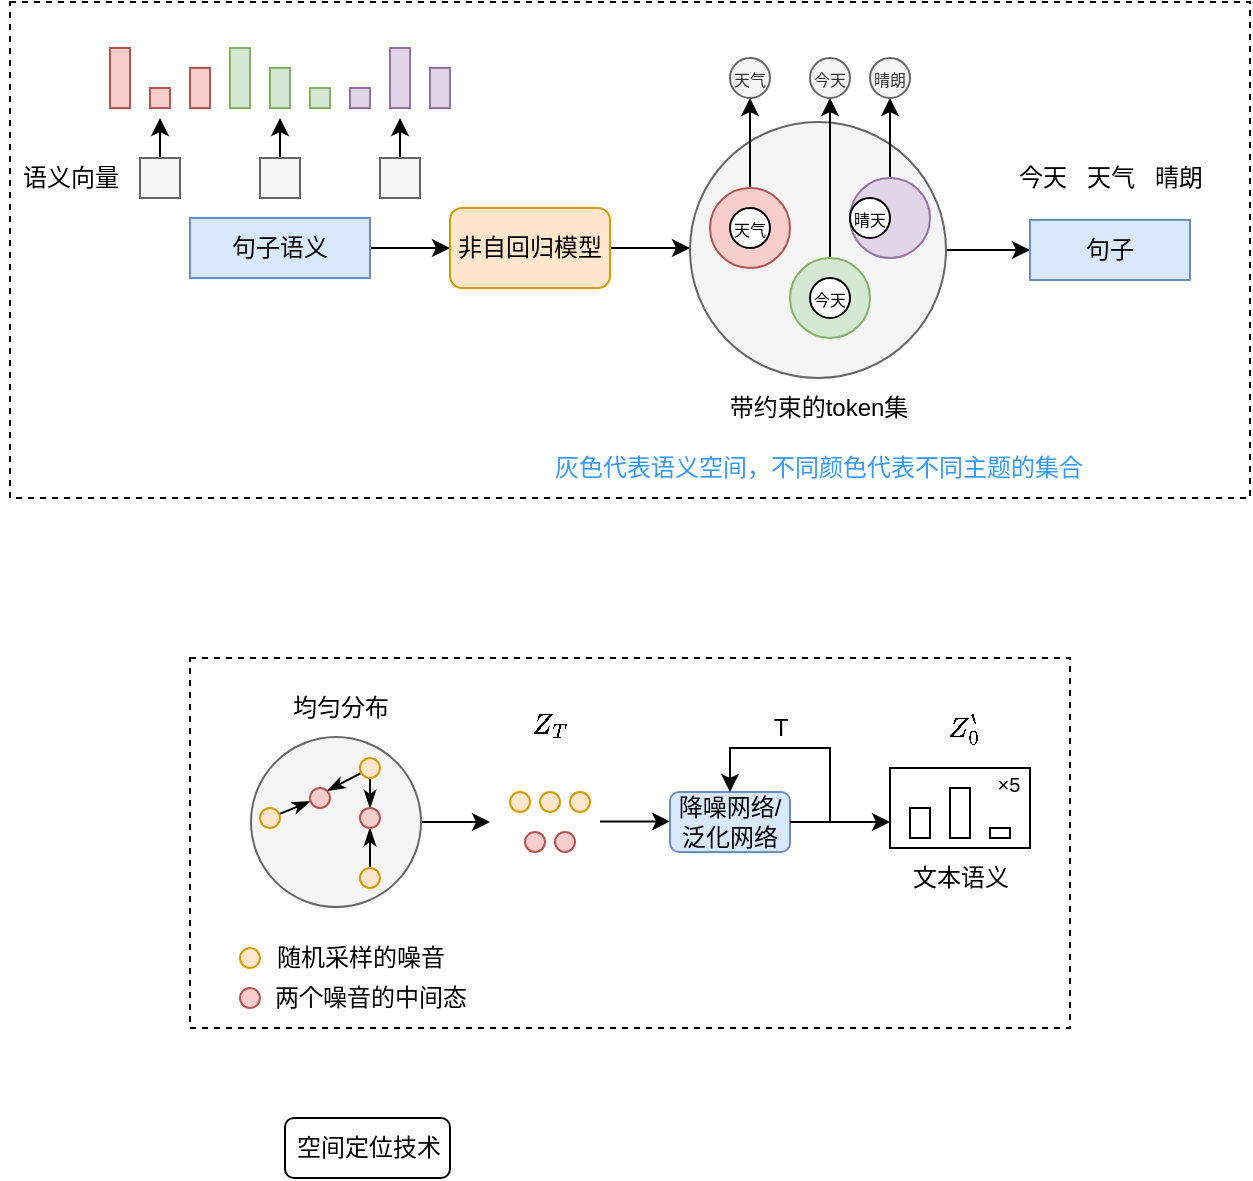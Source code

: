<mxfile version="22.1.11" type="github">
  <diagram id="4fPpH7xEawf0aa1dmbMA" name="第 1 页">
    <mxGraphModel dx="1386" dy="317" grid="1" gridSize="10" guides="1" tooltips="1" connect="1" arrows="1" fold="1" page="1" pageScale="1" pageWidth="827" pageHeight="1169" math="1" shadow="0">
      <root>
        <mxCell id="0" />
        <mxCell id="1" parent="0" />
        <mxCell id="B4wExWWX4ZR2XhvDZzct-127" value="" style="rounded=0;whiteSpace=wrap;html=1;dashed=1;" vertex="1" parent="1">
          <mxGeometry x="-610" y="640" width="440" height="185" as="geometry" />
        </mxCell>
        <mxCell id="B4wExWWX4ZR2XhvDZzct-125" value="" style="rounded=0;whiteSpace=wrap;html=1;" vertex="1" parent="1">
          <mxGeometry x="-260" y="695" width="70" height="40" as="geometry" />
        </mxCell>
        <mxCell id="B4wExWWX4ZR2XhvDZzct-76" value="" style="rounded=0;whiteSpace=wrap;html=1;dashed=1;" vertex="1" parent="1">
          <mxGeometry x="-700" y="312" width="620" height="248" as="geometry" />
        </mxCell>
        <mxCell id="B4wExWWX4ZR2XhvDZzct-48" style="edgeStyle=orthogonalEdgeStyle;rounded=0;orthogonalLoop=1;jettySize=auto;html=1;entryX=0;entryY=0.5;entryDx=0;entryDy=0;" edge="1" parent="1" source="B4wExWWX4ZR2XhvDZzct-20" target="B4wExWWX4ZR2XhvDZzct-26">
          <mxGeometry relative="1" as="geometry" />
        </mxCell>
        <mxCell id="B4wExWWX4ZR2XhvDZzct-20" value="" style="ellipse;whiteSpace=wrap;html=1;aspect=fixed;fillColor=#f5f5f5;fontColor=#333333;strokeColor=#666666;" vertex="1" parent="1">
          <mxGeometry x="-360" y="372" width="128" height="128" as="geometry" />
        </mxCell>
        <mxCell id="B4wExWWX4ZR2XhvDZzct-49" style="edgeStyle=orthogonalEdgeStyle;rounded=0;orthogonalLoop=1;jettySize=auto;html=1;entryX=0.5;entryY=1;entryDx=0;entryDy=0;" edge="1" parent="1" source="B4wExWWX4ZR2XhvDZzct-46" target="B4wExWWX4ZR2XhvDZzct-51">
          <mxGeometry relative="1" as="geometry">
            <mxPoint x="-280" y="360" as="targetPoint" />
          </mxGeometry>
        </mxCell>
        <mxCell id="B4wExWWX4ZR2XhvDZzct-46" value="" style="ellipse;whiteSpace=wrap;html=1;aspect=fixed;fillColor=#e1d5e7;strokeColor=#9673a6;" vertex="1" parent="1">
          <mxGeometry x="-280" y="400" width="40" height="40" as="geometry" />
        </mxCell>
        <mxCell id="B4wExWWX4ZR2XhvDZzct-52" style="edgeStyle=orthogonalEdgeStyle;rounded=0;orthogonalLoop=1;jettySize=auto;html=1;" edge="1" parent="1" source="B4wExWWX4ZR2XhvDZzct-45">
          <mxGeometry relative="1" as="geometry">
            <mxPoint x="-290" y="360" as="targetPoint" />
          </mxGeometry>
        </mxCell>
        <mxCell id="B4wExWWX4ZR2XhvDZzct-45" value="" style="ellipse;whiteSpace=wrap;html=1;aspect=fixed;fillColor=#d5e8d4;strokeColor=#82b366;" vertex="1" parent="1">
          <mxGeometry x="-310" y="440" width="40" height="40" as="geometry" />
        </mxCell>
        <mxCell id="B4wExWWX4ZR2XhvDZzct-53" style="edgeStyle=orthogonalEdgeStyle;rounded=0;orthogonalLoop=1;jettySize=auto;html=1;" edge="1" parent="1" source="B4wExWWX4ZR2XhvDZzct-44">
          <mxGeometry relative="1" as="geometry">
            <mxPoint x="-330" y="360" as="targetPoint" />
          </mxGeometry>
        </mxCell>
        <mxCell id="B4wExWWX4ZR2XhvDZzct-44" value="" style="ellipse;whiteSpace=wrap;html=1;aspect=fixed;fillColor=#f8cecc;strokeColor=#b85450;" vertex="1" parent="1">
          <mxGeometry x="-350" y="405" width="40" height="40" as="geometry" />
        </mxCell>
        <mxCell id="B4wExWWX4ZR2XhvDZzct-34" style="edgeStyle=orthogonalEdgeStyle;rounded=0;orthogonalLoop=1;jettySize=auto;html=1;" edge="1" parent="1" source="B4wExWWX4ZR2XhvDZzct-19">
          <mxGeometry relative="1" as="geometry">
            <mxPoint x="-360" y="435" as="targetPoint" />
          </mxGeometry>
        </mxCell>
        <mxCell id="B4wExWWX4ZR2XhvDZzct-19" value="非自回归模型" style="rounded=1;whiteSpace=wrap;html=1;fillColor=#ffe6cc;strokeColor=#d79b00;" vertex="1" parent="1">
          <mxGeometry x="-480" y="415" width="80" height="40" as="geometry" />
        </mxCell>
        <mxCell id="B4wExWWX4ZR2XhvDZzct-22" style="edgeStyle=orthogonalEdgeStyle;rounded=0;orthogonalLoop=1;jettySize=auto;html=1;entryX=0;entryY=0.5;entryDx=0;entryDy=0;" edge="1" parent="1" source="B4wExWWX4ZR2XhvDZzct-21" target="B4wExWWX4ZR2XhvDZzct-19">
          <mxGeometry relative="1" as="geometry" />
        </mxCell>
        <mxCell id="B4wExWWX4ZR2XhvDZzct-21" value="句子语义" style="rounded=0;whiteSpace=wrap;html=1;fillColor=#dae8fc;strokeColor=#6c8ebf;" vertex="1" parent="1">
          <mxGeometry x="-610" y="420" width="90" height="30" as="geometry" />
        </mxCell>
        <mxCell id="B4wExWWX4ZR2XhvDZzct-26" value="句子" style="rounded=0;whiteSpace=wrap;html=1;fillColor=#dae8fc;strokeColor=#6c8ebf;" vertex="1" parent="1">
          <mxGeometry x="-190" y="421" width="80" height="30" as="geometry" />
        </mxCell>
        <mxCell id="B4wExWWX4ZR2XhvDZzct-33" value="今天&amp;nbsp; &amp;nbsp;天气&amp;nbsp; &amp;nbsp;晴朗" style="text;html=1;align=center;verticalAlign=middle;resizable=0;points=[];autosize=1;strokeColor=none;fillColor=none;" vertex="1" parent="1">
          <mxGeometry x="-210" y="385" width="120" height="30" as="geometry" />
        </mxCell>
        <mxCell id="B4wExWWX4ZR2XhvDZzct-38" value="&lt;font style=&quot;font-size: 8px;&quot;&gt;今天&lt;/font&gt;" style="ellipse;whiteSpace=wrap;html=1;aspect=fixed;" vertex="1" parent="1">
          <mxGeometry x="-300" y="450" width="20" height="20" as="geometry" />
        </mxCell>
        <mxCell id="B4wExWWX4ZR2XhvDZzct-40" value="&lt;font style=&quot;font-size: 8px;&quot;&gt;天气&lt;/font&gt;" style="ellipse;whiteSpace=wrap;html=1;aspect=fixed;" vertex="1" parent="1">
          <mxGeometry x="-340" y="415" width="20" height="20" as="geometry" />
        </mxCell>
        <mxCell id="B4wExWWX4ZR2XhvDZzct-43" value="&lt;font style=&quot;font-size: 8px;&quot;&gt;晴天&lt;/font&gt;" style="ellipse;whiteSpace=wrap;html=1;aspect=fixed;" vertex="1" parent="1">
          <mxGeometry x="-280" y="410" width="20" height="20" as="geometry" />
        </mxCell>
        <mxCell id="B4wExWWX4ZR2XhvDZzct-51" value="&lt;font style=&quot;font-size: 8px;&quot;&gt;晴朗&lt;/font&gt;" style="ellipse;whiteSpace=wrap;html=1;aspect=fixed;fillColor=#f5f5f5;fontColor=#333333;strokeColor=#666666;" vertex="1" parent="1">
          <mxGeometry x="-270" y="340" width="20" height="20" as="geometry" />
        </mxCell>
        <mxCell id="B4wExWWX4ZR2XhvDZzct-54" value="&lt;font style=&quot;font-size: 8px;&quot;&gt;今天&lt;/font&gt;" style="ellipse;whiteSpace=wrap;html=1;aspect=fixed;fillColor=#f5f5f5;strokeColor=#666666;fontColor=#333333;" vertex="1" parent="1">
          <mxGeometry x="-300" y="340" width="20" height="20" as="geometry" />
        </mxCell>
        <mxCell id="B4wExWWX4ZR2XhvDZzct-55" value="&lt;font style=&quot;font-size: 8px;&quot;&gt;天气&lt;/font&gt;" style="ellipse;whiteSpace=wrap;html=1;aspect=fixed;fillColor=#f5f5f5;strokeColor=#666666;fontColor=#333333;" vertex="1" parent="1">
          <mxGeometry x="-340" y="340" width="20" height="20" as="geometry" />
        </mxCell>
        <mxCell id="B4wExWWX4ZR2XhvDZzct-56" value="带约束的token集" style="text;html=1;align=center;verticalAlign=middle;resizable=0;points=[];autosize=1;strokeColor=none;fillColor=none;" vertex="1" parent="1">
          <mxGeometry x="-351" y="500" width="110" height="30" as="geometry" />
        </mxCell>
        <mxCell id="B4wExWWX4ZR2XhvDZzct-58" value="&lt;font color=&quot;#3399ff&quot;&gt;灰色代表语义空间，不同颜色代表不同主题的集合&lt;/font&gt;" style="text;html=1;align=center;verticalAlign=middle;resizable=0;points=[];autosize=1;strokeColor=none;fillColor=none;" vertex="1" parent="1">
          <mxGeometry x="-441" y="530" width="290" height="30" as="geometry" />
        </mxCell>
        <mxCell id="B4wExWWX4ZR2XhvDZzct-75" style="edgeStyle=orthogonalEdgeStyle;rounded=0;orthogonalLoop=1;jettySize=auto;html=1;" edge="1" parent="1" source="B4wExWWX4ZR2XhvDZzct-59">
          <mxGeometry relative="1" as="geometry">
            <mxPoint x="-625" y="370" as="targetPoint" />
          </mxGeometry>
        </mxCell>
        <mxCell id="B4wExWWX4ZR2XhvDZzct-59" value="" style="rounded=0;whiteSpace=wrap;html=1;fillColor=#f5f5f5;fontColor=#333333;strokeColor=#666666;" vertex="1" parent="1">
          <mxGeometry x="-635" y="390" width="20" height="20" as="geometry" />
        </mxCell>
        <mxCell id="B4wExWWX4ZR2XhvDZzct-64" style="edgeStyle=orthogonalEdgeStyle;rounded=0;orthogonalLoop=1;jettySize=auto;html=1;" edge="1" parent="1" source="B4wExWWX4ZR2XhvDZzct-60">
          <mxGeometry relative="1" as="geometry">
            <mxPoint x="-565" y="370" as="targetPoint" />
          </mxGeometry>
        </mxCell>
        <mxCell id="B4wExWWX4ZR2XhvDZzct-60" value="" style="rounded=0;whiteSpace=wrap;html=1;fillColor=#f5f5f5;fontColor=#333333;strokeColor=#666666;" vertex="1" parent="1">
          <mxGeometry x="-575" y="390" width="20" height="20" as="geometry" />
        </mxCell>
        <mxCell id="B4wExWWX4ZR2XhvDZzct-65" style="edgeStyle=orthogonalEdgeStyle;rounded=0;orthogonalLoop=1;jettySize=auto;html=1;" edge="1" parent="1" source="B4wExWWX4ZR2XhvDZzct-61">
          <mxGeometry relative="1" as="geometry">
            <mxPoint x="-505" y="370" as="targetPoint" />
          </mxGeometry>
        </mxCell>
        <mxCell id="B4wExWWX4ZR2XhvDZzct-61" value="" style="rounded=0;whiteSpace=wrap;html=1;fillColor=#f5f5f5;fontColor=#333333;strokeColor=#666666;" vertex="1" parent="1">
          <mxGeometry x="-515" y="390" width="20" height="20" as="geometry" />
        </mxCell>
        <mxCell id="B4wExWWX4ZR2XhvDZzct-62" value="语义向量" style="text;html=1;align=center;verticalAlign=middle;resizable=0;points=[];autosize=1;strokeColor=none;fillColor=none;" vertex="1" parent="1">
          <mxGeometry x="-705" y="385" width="70" height="30" as="geometry" />
        </mxCell>
        <mxCell id="B4wExWWX4ZR2XhvDZzct-66" value="" style="rounded=0;whiteSpace=wrap;html=1;fillColor=#f8cecc;strokeColor=#b85450;" vertex="1" parent="1">
          <mxGeometry x="-650" y="335" width="10" height="30" as="geometry" />
        </mxCell>
        <mxCell id="B4wExWWX4ZR2XhvDZzct-67" value="" style="rounded=0;whiteSpace=wrap;html=1;fillColor=#f8cecc;strokeColor=#b85450;" vertex="1" parent="1">
          <mxGeometry x="-630" y="355" width="10" height="10" as="geometry" />
        </mxCell>
        <mxCell id="B4wExWWX4ZR2XhvDZzct-68" value="" style="rounded=0;whiteSpace=wrap;html=1;fillColor=#f8cecc;strokeColor=#b85450;" vertex="1" parent="1">
          <mxGeometry x="-610" y="345" width="10" height="20" as="geometry" />
        </mxCell>
        <mxCell id="B4wExWWX4ZR2XhvDZzct-69" value="" style="rounded=0;whiteSpace=wrap;html=1;fillColor=#d5e8d4;strokeColor=#82b366;" vertex="1" parent="1">
          <mxGeometry x="-590" y="335" width="10" height="30" as="geometry" />
        </mxCell>
        <mxCell id="B4wExWWX4ZR2XhvDZzct-70" value="" style="rounded=0;whiteSpace=wrap;html=1;fillColor=#d5e8d4;strokeColor=#82b366;" vertex="1" parent="1">
          <mxGeometry x="-570" y="345" width="10" height="20" as="geometry" />
        </mxCell>
        <mxCell id="B4wExWWX4ZR2XhvDZzct-71" value="" style="rounded=0;whiteSpace=wrap;html=1;fillColor=#d5e8d4;strokeColor=#82b366;" vertex="1" parent="1">
          <mxGeometry x="-550" y="355" width="10" height="10" as="geometry" />
        </mxCell>
        <mxCell id="B4wExWWX4ZR2XhvDZzct-72" value="" style="rounded=0;whiteSpace=wrap;html=1;fillColor=#e1d5e7;strokeColor=#9673a6;" vertex="1" parent="1">
          <mxGeometry x="-530" y="355" width="10" height="10" as="geometry" />
        </mxCell>
        <mxCell id="B4wExWWX4ZR2XhvDZzct-73" value="" style="rounded=0;whiteSpace=wrap;html=1;fillColor=#e1d5e7;strokeColor=#9673a6;" vertex="1" parent="1">
          <mxGeometry x="-510" y="335" width="10" height="30" as="geometry" />
        </mxCell>
        <mxCell id="B4wExWWX4ZR2XhvDZzct-74" value="" style="rounded=0;whiteSpace=wrap;html=1;fillColor=#e1d5e7;strokeColor=#9673a6;" vertex="1" parent="1">
          <mxGeometry x="-490" y="345" width="10" height="20" as="geometry" />
        </mxCell>
        <mxCell id="B4wExWWX4ZR2XhvDZzct-122" style="edgeStyle=orthogonalEdgeStyle;rounded=0;orthogonalLoop=1;jettySize=auto;html=1;" edge="1" parent="1" source="B4wExWWX4ZR2XhvDZzct-78">
          <mxGeometry relative="1" as="geometry">
            <mxPoint x="-260" y="722" as="targetPoint" />
          </mxGeometry>
        </mxCell>
        <mxCell id="B4wExWWX4ZR2XhvDZzct-78" value="降噪网络/泛化网络" style="rounded=1;whiteSpace=wrap;html=1;fillColor=#dae8fc;strokeColor=#6c8ebf;" vertex="1" parent="1">
          <mxGeometry x="-370" y="707" width="60" height="30" as="geometry" />
        </mxCell>
        <mxCell id="B4wExWWX4ZR2XhvDZzct-110" style="edgeStyle=orthogonalEdgeStyle;rounded=0;orthogonalLoop=1;jettySize=auto;html=1;" edge="1" parent="1" source="B4wExWWX4ZR2XhvDZzct-79">
          <mxGeometry relative="1" as="geometry">
            <mxPoint x="-460" y="722" as="targetPoint" />
          </mxGeometry>
        </mxCell>
        <mxCell id="B4wExWWX4ZR2XhvDZzct-79" value="" style="ellipse;whiteSpace=wrap;html=1;aspect=fixed;fillColor=#f5f5f5;fontColor=#333333;strokeColor=#666666;" vertex="1" parent="1">
          <mxGeometry x="-579.5" y="679.5" width="85" height="85" as="geometry" />
        </mxCell>
        <mxCell id="B4wExWWX4ZR2XhvDZzct-80" value="均匀分布" style="text;html=1;align=center;verticalAlign=middle;resizable=0;points=[];autosize=1;strokeColor=none;fillColor=none;" vertex="1" parent="1">
          <mxGeometry x="-570" y="649.5" width="70" height="30" as="geometry" />
        </mxCell>
        <mxCell id="B4wExWWX4ZR2XhvDZzct-106" style="rounded=0;orthogonalLoop=1;jettySize=auto;html=1;exitX=0.026;exitY=0.763;exitDx=0;exitDy=0;entryX=1;entryY=0;entryDx=0;entryDy=0;endArrow=classicThin;endFill=1;exitPerimeter=0;" edge="1" parent="1" source="B4wExWWX4ZR2XhvDZzct-83" target="B4wExWWX4ZR2XhvDZzct-81">
          <mxGeometry relative="1" as="geometry" />
        </mxCell>
        <mxCell id="B4wExWWX4ZR2XhvDZzct-108" style="rounded=0;orthogonalLoop=1;jettySize=auto;html=1;entryX=0.5;entryY=0;entryDx=0;entryDy=0;endArrow=classicThin;endFill=1;" edge="1" parent="1" source="B4wExWWX4ZR2XhvDZzct-83" target="B4wExWWX4ZR2XhvDZzct-82">
          <mxGeometry relative="1" as="geometry" />
        </mxCell>
        <mxCell id="B4wExWWX4ZR2XhvDZzct-83" value="" style="ellipse;whiteSpace=wrap;html=1;aspect=fixed;fillColor=#ffe6cc;strokeColor=#d79b00;" vertex="1" parent="1">
          <mxGeometry x="-525" y="690" width="10" height="10" as="geometry" />
        </mxCell>
        <mxCell id="B4wExWWX4ZR2XhvDZzct-107" style="edgeStyle=orthogonalEdgeStyle;rounded=0;orthogonalLoop=1;jettySize=auto;html=1;exitX=0.5;exitY=0;exitDx=0;exitDy=0;entryX=0.5;entryY=1;entryDx=0;entryDy=0;endArrow=classicThin;endFill=1;" edge="1" parent="1" source="B4wExWWX4ZR2XhvDZzct-84" target="B4wExWWX4ZR2XhvDZzct-82">
          <mxGeometry relative="1" as="geometry" />
        </mxCell>
        <mxCell id="B4wExWWX4ZR2XhvDZzct-84" value="" style="ellipse;whiteSpace=wrap;html=1;aspect=fixed;fillColor=#ffe6cc;strokeColor=#d79b00;" vertex="1" parent="1">
          <mxGeometry x="-525" y="745" width="10" height="10" as="geometry" />
        </mxCell>
        <mxCell id="B4wExWWX4ZR2XhvDZzct-105" style="rounded=0;orthogonalLoop=1;jettySize=auto;html=1;exitX=0.958;exitY=0.309;exitDx=0;exitDy=0;entryX=0.024;entryY=0.663;entryDx=0;entryDy=0;endArrow=classicThin;endFill=1;exitPerimeter=0;entryPerimeter=0;" edge="1" parent="1" source="B4wExWWX4ZR2XhvDZzct-85" target="B4wExWWX4ZR2XhvDZzct-81">
          <mxGeometry relative="1" as="geometry" />
        </mxCell>
        <mxCell id="B4wExWWX4ZR2XhvDZzct-85" value="" style="ellipse;whiteSpace=wrap;html=1;aspect=fixed;fillColor=#ffe6cc;strokeColor=#d79b00;" vertex="1" parent="1">
          <mxGeometry x="-575" y="715" width="10" height="10" as="geometry" />
        </mxCell>
        <mxCell id="B4wExWWX4ZR2XhvDZzct-94" value="" style="ellipse;whiteSpace=wrap;html=1;aspect=fixed;fillColor=#f8cecc;strokeColor=#b85450;" vertex="1" parent="1">
          <mxGeometry x="-427.5" y="727" width="10" height="10" as="geometry" />
        </mxCell>
        <mxCell id="B4wExWWX4ZR2XhvDZzct-95" value="" style="ellipse;whiteSpace=wrap;html=1;aspect=fixed;fillColor=#f8cecc;strokeColor=#b85450;" vertex="1" parent="1">
          <mxGeometry x="-442.5" y="727" width="10" height="10" as="geometry" />
        </mxCell>
        <mxCell id="B4wExWWX4ZR2XhvDZzct-96" value="" style="ellipse;whiteSpace=wrap;html=1;aspect=fixed;fillColor=#ffe6cc;strokeColor=#d79b00;" vertex="1" parent="1">
          <mxGeometry x="-450" y="707" width="10" height="10" as="geometry" />
        </mxCell>
        <mxCell id="B4wExWWX4ZR2XhvDZzct-97" value="" style="ellipse;whiteSpace=wrap;html=1;aspect=fixed;fillColor=#ffe6cc;strokeColor=#d79b00;" vertex="1" parent="1">
          <mxGeometry x="-435" y="707" width="10" height="10" as="geometry" />
        </mxCell>
        <mxCell id="B4wExWWX4ZR2XhvDZzct-98" value="" style="ellipse;whiteSpace=wrap;html=1;aspect=fixed;fillColor=#ffe6cc;strokeColor=#d79b00;" vertex="1" parent="1">
          <mxGeometry x="-420" y="707" width="10" height="10" as="geometry" />
        </mxCell>
        <mxCell id="B4wExWWX4ZR2XhvDZzct-82" value="" style="ellipse;whiteSpace=wrap;html=1;aspect=fixed;fillColor=#f8cecc;strokeColor=#b85450;" vertex="1" parent="1">
          <mxGeometry x="-525" y="715" width="10" height="10" as="geometry" />
        </mxCell>
        <mxCell id="B4wExWWX4ZR2XhvDZzct-81" value="" style="ellipse;whiteSpace=wrap;html=1;aspect=fixed;fillColor=#f8cecc;strokeColor=#b85450;" vertex="1" parent="1">
          <mxGeometry x="-550" y="705" width="10" height="10" as="geometry" />
        </mxCell>
        <mxCell id="B4wExWWX4ZR2XhvDZzct-111" style="edgeStyle=orthogonalEdgeStyle;rounded=0;orthogonalLoop=1;jettySize=auto;html=1;" edge="1" parent="1">
          <mxGeometry relative="1" as="geometry">
            <mxPoint x="-370" y="721.71" as="targetPoint" />
            <mxPoint x="-405" y="721.71" as="sourcePoint" />
          </mxGeometry>
        </mxCell>
        <mxCell id="B4wExWWX4ZR2XhvDZzct-112" style="edgeStyle=orthogonalEdgeStyle;rounded=0;orthogonalLoop=1;jettySize=auto;html=1;exitX=1;exitY=0.5;exitDx=0;exitDy=0;entryX=0.5;entryY=0;entryDx=0;entryDy=0;" edge="1" parent="1" source="B4wExWWX4ZR2XhvDZzct-78" target="B4wExWWX4ZR2XhvDZzct-78">
          <mxGeometry relative="1" as="geometry">
            <Array as="points">
              <mxPoint x="-290" y="722" />
              <mxPoint x="-290" y="685" />
              <mxPoint x="-340" y="685" />
            </Array>
          </mxGeometry>
        </mxCell>
        <mxCell id="B4wExWWX4ZR2XhvDZzct-113" value="T" style="text;html=1;align=center;verticalAlign=middle;resizable=0;points=[];autosize=1;strokeColor=none;fillColor=none;" vertex="1" parent="1">
          <mxGeometry x="-330" y="660" width="30" height="30" as="geometry" />
        </mxCell>
        <mxCell id="B4wExWWX4ZR2XhvDZzct-114" value="" style="ellipse;whiteSpace=wrap;html=1;aspect=fixed;fillColor=#ffe6cc;strokeColor=#d79b00;" vertex="1" parent="1">
          <mxGeometry x="-585" y="785" width="10" height="10" as="geometry" />
        </mxCell>
        <mxCell id="B4wExWWX4ZR2XhvDZzct-115" value="随机采样的噪音" style="text;html=1;align=center;verticalAlign=middle;resizable=0;points=[];autosize=1;strokeColor=none;fillColor=none;" vertex="1" parent="1">
          <mxGeometry x="-580" y="775" width="110" height="30" as="geometry" />
        </mxCell>
        <mxCell id="B4wExWWX4ZR2XhvDZzct-116" value="" style="ellipse;whiteSpace=wrap;html=1;aspect=fixed;fillColor=#f8cecc;strokeColor=#b85450;" vertex="1" parent="1">
          <mxGeometry x="-585" y="805" width="10" height="10" as="geometry" />
        </mxCell>
        <mxCell id="B4wExWWX4ZR2XhvDZzct-117" value="两个噪音的中间态" style="text;html=1;align=center;verticalAlign=middle;resizable=0;points=[];autosize=1;strokeColor=none;fillColor=none;" vertex="1" parent="1">
          <mxGeometry x="-580" y="795" width="120" height="30" as="geometry" />
        </mxCell>
        <mxCell id="B4wExWWX4ZR2XhvDZzct-119" value="" style="rounded=0;whiteSpace=wrap;html=1;" vertex="1" parent="1">
          <mxGeometry x="-250" y="715" width="10" height="15" as="geometry" />
        </mxCell>
        <mxCell id="B4wExWWX4ZR2XhvDZzct-120" value="" style="rounded=0;whiteSpace=wrap;html=1;" vertex="1" parent="1">
          <mxGeometry x="-230" y="705" width="10" height="25" as="geometry" />
        </mxCell>
        <mxCell id="B4wExWWX4ZR2XhvDZzct-121" value="" style="rounded=0;whiteSpace=wrap;html=1;" vertex="1" parent="1">
          <mxGeometry x="-210" y="725" width="10" height="5" as="geometry" />
        </mxCell>
        <mxCell id="B4wExWWX4ZR2XhvDZzct-123" value="$$Z_0^`$$" style="text;html=1;align=center;verticalAlign=middle;resizable=0;points=[];autosize=1;strokeColor=none;fillColor=none;" vertex="1" parent="1">
          <mxGeometry x="-263" y="660" width="80" height="30" as="geometry" />
        </mxCell>
        <mxCell id="B4wExWWX4ZR2XhvDZzct-126" value="&lt;font style=&quot;font-size: 10px;&quot;&gt;×5&lt;/font&gt;" style="text;html=1;align=center;verticalAlign=middle;resizable=0;points=[];autosize=1;strokeColor=none;fillColor=none;" vertex="1" parent="1">
          <mxGeometry x="-216" y="688" width="30" height="30" as="geometry" />
        </mxCell>
        <mxCell id="B4wExWWX4ZR2XhvDZzct-128" value="$$Z_T$$" style="text;html=1;align=center;verticalAlign=middle;resizable=0;points=[];autosize=1;strokeColor=none;fillColor=none;" vertex="1" parent="1">
          <mxGeometry x="-465" y="658" width="70" height="30" as="geometry" />
        </mxCell>
        <mxCell id="B4wExWWX4ZR2XhvDZzct-129" value="文本语义" style="text;html=1;align=center;verticalAlign=middle;resizable=0;points=[];autosize=1;strokeColor=none;fillColor=none;" vertex="1" parent="1">
          <mxGeometry x="-260" y="735" width="70" height="30" as="geometry" />
        </mxCell>
        <mxCell id="B4wExWWX4ZR2XhvDZzct-130" value="空间定位技术" style="rounded=1;whiteSpace=wrap;html=1;" vertex="1" parent="1">
          <mxGeometry x="-562.5" y="870" width="82.5" height="30" as="geometry" />
        </mxCell>
      </root>
    </mxGraphModel>
  </diagram>
</mxfile>
